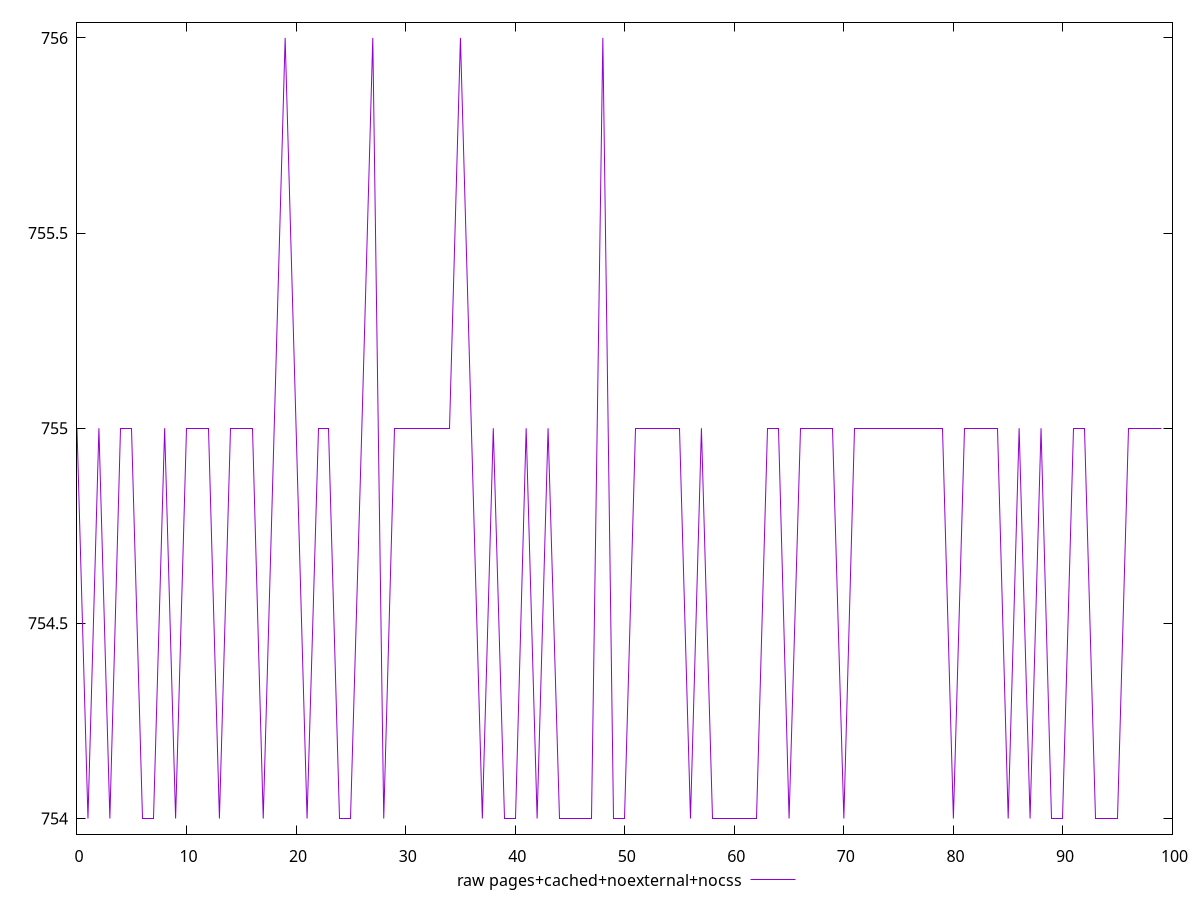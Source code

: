 $_rawPagesCachedNoexternalNocss <<EOF
755
754
755
754
755
755
754
754
755
754
755
755
755
754
755
755
755
754
755
756
755
754
755
755
754
754
755
756
754
755
755
755
755
755
755
756
755
754
755
754
754
755
754
755
754
754
754
754
756
754
754
755
755
755
755
755
754
755
754
754
754
754
754
755
755
754
755
755
755
755
754
755
755
755
755
755
755
755
755
755
754
755
755
755
755
754
755
754
755
754
754
755
755
754
754
754
755
755
755
755
EOF
set key outside below
set terminal pngcairo
set output "report_00006_2020-11-02T20-21-41.718Z/uses-rel-preload/pages+cached+noexternal+nocss//raw.png"
set yrange [753.96:756.04]
plot $_rawPagesCachedNoexternalNocss title "raw pages+cached+noexternal+nocss" with line ,
